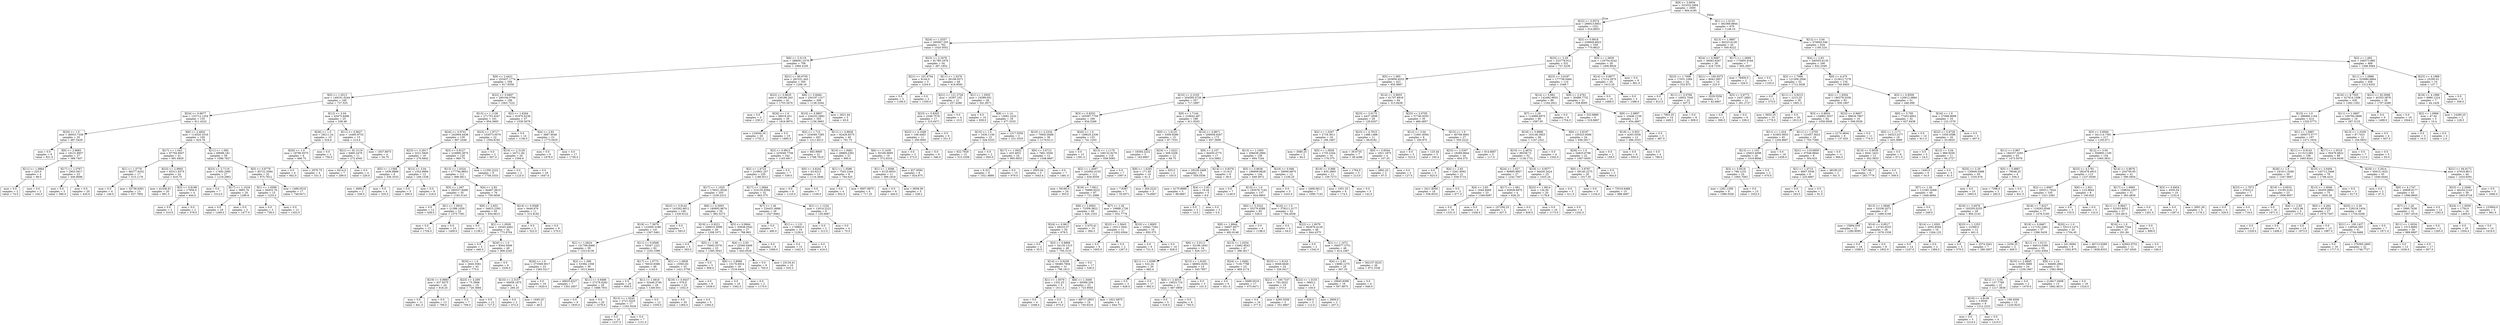 digraph Tree {
node [shape=box] ;
0 [label="X[9] <= 3.0934\nmse = 331633.2994\nsamples = 2000\nvalue = 994.4185"] ;
1 [label="X[22] <= 0.9574\nmse = 286913.6851\nsamples = 1321\nvalue = 914.8653"] ;
0 -> 1 [labeldistance=2.5, labelangle=45, headlabel="True"] ;
2 [label="X[24] <= 1.0337\nmse = 295067.355\nsamples = 762\nvalue = 1020.5052"] ;
1 -> 2 ;
3 [label="X[6] <= 3.3119\nmse = 288091.2379\nsamples = 708\nvalue = 1060.4195"] ;
2 -> 3 ;
4 [label="X[9] <= 2.4421\nmse = 253437.1774\nsamples = 358\nvalue = 917.9358"] ;
3 -> 4 ;
5 [label="X[5] <= 1.0513\nmse = 149101.0244\nsamples = 160\nvalue = 737.525"] ;
4 -> 5 ;
6 [label="X[24] <= 0.9677\nmse = 133712.1254\nsamples = 135\nvalue = 811.4222"] ;
5 -> 6 ;
7 [label="X[20] <= 1.0\nmse = 46933.7339\nsamples = 35\nvalue = 487.5429"] ;
6 -> 7 ;
8 [label="mse = 0.0\nsamples = 8\nvalue = 821.0"] ;
7 -> 8 ;
9 [label="X[0] <= 2.9683\nmse = 18131.8957\nsamples = 27\nvalue = 388.7407"] ;
7 -> 9 ;
10 [label="X[11] <= 1.0864\nmse = 225.0\nsamples = 4\nvalue = 89.0"] ;
9 -> 10 ;
11 [label="mse = 0.0\nsamples = 2\nvalue = 74.0"] ;
10 -> 11 ;
12 [label="mse = 0.0\nsamples = 2\nvalue = 104.0"] ;
10 -> 12 ;
13 [label="X[17] <= 1.0767\nmse = 2903.5917\nsamples = 23\nvalue = 440.8696"] ;
9 -> 13 ;
14 [label="mse = 0.0\nsamples = 3\nvalue = 580.0"] ;
13 -> 14 ;
15 [label="mse = 0.0\nsamples = 20\nvalue = 420.0"] ;
13 -> 15 ;
16 [label="X[6] <= 2.4832\nmse = 114520.3316\nsamples = 100\nvalue = 924.78"] ;
6 -> 16 ;
17 [label="X[17] <= 1.043\nmse = 87794.8507\nsamples = 41\nvalue = 691.6829"] ;
16 -> 17 ;
18 [label="X[1] <= 1.0776\nmse = 66277.6332\nsamples = 17\nvalue = 515.1176"] ;
17 -> 18 ;
19 [label="mse = 0.0\nsamples = 4\nvalue = 149.0"] ;
18 -> 19 ;
20 [label="mse = 32736.6391\nsamples = 13\nvalue = 627.7692"] ;
18 -> 20 ;
21 [label="X[23] <= 2.8905\nmse = 65311.9375\nsamples = 24\nvalue = 816.75"] ;
17 -> 21 ;
22 [label="mse = 41436.91\nsamples = 20\nvalue = 891.3"] ;
21 -> 22 ;
23 [label="X[3] <= 0.8188\nmse = 17956.0\nsamples = 4\nvalue = 444.0"] ;
21 -> 23 ;
24 [label="mse = 0.0\nsamples = 2\nvalue = 310.0"] ;
23 -> 24 ;
25 [label="mse = 0.0\nsamples = 2\nvalue = 578.0"] ;
23 -> 25 ;
26 [label="X[11] <= 1.082\nmse = 69096.181\nsamples = 59\nvalue = 1086.7627"] ;
16 -> 26 ;
27 [label="X[23] <= 2.7119\nmse = 17492.2085\nsamples = 27\nvalue = 1218.2963"] ;
26 -> 27 ;
28 [label="mse = 0.0\nsamples = 7\nvalue = 1014.0"] ;
27 -> 28 ;
29 [label="X[17] <= 1.1018\nmse = 3893.76\nsamples = 20\nvalue = 1289.8"] ;
27 -> 29 ;
30 [label="mse = 0.0\nsamples = 18\nvalue = 1269.0"] ;
29 -> 30 ;
31 [label="mse = 0.0\nsamples = 2\nvalue = 1477.0"] ;
29 -> 31 ;
32 [label="X[5] <= 0.8779\nmse = 85722.3584\nsamples = 32\nvalue = 975.7812"] ;
26 -> 32 ;
33 [label="X[1] <= 1.0599\nmse = 56453.76\nsamples = 15\nvalue = 1233.2"] ;
32 -> 33 ;
34 [label="mse = 0.0\nsamples = 3\nvalue = 758.0"] ;
33 -> 34 ;
35 [label="mse = 0.0\nsamples = 12\nvalue = 1352.0"] ;
33 -> 35 ;
36 [label="mse = 1489.0519\nsamples = 17\nvalue = 748.6471"] ;
32 -> 36 ;
37 [label="X[12] <= 3.04\nmse = 43475.8496\nsamples = 25\nvalue = 338.48"] ;
5 -> 37 ;
38 [label="X[26] <= 1.0\nmse = 29211.24\nsamples = 10\nvalue = 524.6"] ;
37 -> 38 ;
39 [label="X[26] <= 1.0\nmse = 19780.9375\nsamples = 8\nvalue = 466.75"] ;
38 -> 39 ;
40 [label="mse = 0.0\nsamples = 4\nvalue = 602.0"] ;
39 -> 40 ;
41 [label="mse = 2976.75\nsamples = 4\nvalue = 331.5"] ;
39 -> 41 ;
42 [label="mse = 0.0\nsamples = 2\nvalue = 756.0"] ;
38 -> 42 ;
43 [label="X[11] <= 0.9627\nmse = 14495.9733\nsamples = 15\nvalue = 214.4"] ;
37 -> 43 ;
44 [label="X[21] <= 81.3119\nmse = 6460.2479\nsamples = 11\nvalue = 272.4545"] ;
43 -> 44 ;
45 [label="mse = 8214.0\nsamples = 7\nvalue = 299.0"] ;
44 -> 45 ;
46 [label="mse = 0.0\nsamples = 4\nvalue = 226.0"] ;
44 -> 46 ;
47 [label="mse = 1837.6875\nsamples = 4\nvalue = 54.75"] ;
43 -> 47 ;
48 [label="X[22] <= 0.9497\nmse = 290194.0794\nsamples = 198\nvalue = 1063.7222"] ;
4 -> 48 ;
49 [label="X[13] <= 1.1138\nmse = 271753.4247\nsamples = 161\nvalue = 954.3665"] ;
48 -> 49 ;
50 [label="X[24] <= 0.9741\nmse = 242904.4438\nsamples = 139\nvalue = 867.2446"] ;
49 -> 50 ;
51 [label="X[23] <= 3.2917\nmse = 3221.5845\nsamples = 19\nvalue = 276.6842"] ;
50 -> 51 ;
52 [label="X[5] <= 1.1566\nmse = 1636.8889\nsamples = 6\nvalue = 336.3333"] ;
51 -> 52 ;
53 [label="mse = 4900.0\nsamples = 2\nvalue = 339.0"] ;
52 -> 53 ;
54 [label="mse = 0.0\nsamples = 4\nvalue = 335.0"] ;
52 -> 54 ;
55 [label="X[12] <= 3.04\nmse = 1552.8994\nsamples = 13\nvalue = 249.1538"] ;
51 -> 55 ;
56 [label="mse = 0.0\nsamples = 5\nvalue = 299.0"] ;
55 -> 56 ;
57 [label="mse = 0.0\nsamples = 8\nvalue = 218.0"] ;
55 -> 57 ;
58 [label="X[3] <= 0.9127\nmse = 216890.3875\nsamples = 120\nvalue = 960.75"] ;
50 -> 58 ;
59 [label="X[13] <= 1.0324\nmse = 177794.8853\nsamples = 111\nvalue = 896.0811"] ;
58 -> 59 ;
60 [label="X[5] <= 1.067\nmse = 295537.8498\nsamples = 35\nvalue = 1192.5143"] ;
59 -> 60 ;
61 [label="mse = 0.0\nsamples = 12\nvalue = 458.0"] ;
60 -> 61 ;
62 [label="X[1] <= 1.0916\nmse = 21386.1059\nsamples = 23\nvalue = 1575.7391"] ;
60 -> 62 ;
63 [label="mse = 0.0\nsamples = 13\nvalue = 1704.0"] ;
62 -> 63 ;
64 [label="mse = 0.0\nsamples = 10\nvalue = 1409.0"] ;
62 -> 64 ;
65 [label="X[4] <= 2.83\nmse = 64467.0615\nsamples = 76\nvalue = 759.5658"] ;
59 -> 65 ;
66 [label="X[9] <= 2.653\nmse = 34815.2393\nsamples = 65\nvalue = 834.6615"] ;
65 -> 66 ;
67 [label="mse = 0.0\nsamples = 11\nvalue = 1138.0"] ;
66 -> 67 ;
68 [label="X[1] <= 1.0928\nmse = 19345.4462\nsamples = 54\nvalue = 772.8704"] ;
66 -> 68 ;
69 [label="mse = 0.0\nsamples = 5\nvalue = 446.0"] ;
68 -> 69 ;
70 [label="X[20] <= 1.0\nmse = 9304.5006\nsamples = 49\nvalue = 806.2245"] ;
68 -> 70 ;
71 [label="X[20] <= 1.0\nmse = 2640.5581\nsamples = 43\nvalue = 775.0"] ;
70 -> 71 ;
72 [label="X[19] <= 0.9983\nmse = 437.9375\nsamples = 24\nvalue = 818.25"] ;
71 -> 72 ;
73 [label="mse = 0.0\nsamples = 11\nvalue = 841.0"] ;
72 -> 73 ;
74 [label="mse = 0.0\nsamples = 13\nvalue = 799.0"] ;
72 -> 74 ;
75 [label="X[23] <= 4.209\nmse = 75.3906\nsamples = 19\nvalue = 720.3684"] ;
71 -> 75 ;
76 [label="mse = 0.0\nsamples = 7\nvalue = 709.0"] ;
75 -> 76 ;
77 [label="mse = 0.0\nsamples = 12\nvalue = 727.0"] ;
75 -> 77 ;
78 [label="mse = 0.0\nsamples = 6\nvalue = 1030.0"] ;
70 -> 78 ;
79 [label="X[14] <= 0.9368\nmse = 9446.876\nsamples = 11\nvalue = 315.8182"] ;
65 -> 79 ;
80 [label="mse = 0.0\nsamples = 2\nvalue = 522.0"] ;
79 -> 80 ;
81 [label="mse = 0.0\nsamples = 9\nvalue = 270.0"] ;
79 -> 81 ;
82 [label="mse = 11350.2222\nsamples = 9\nvalue = 1758.3333"] ;
58 -> 82 ;
83 [label="X[23] <= 1.9717\nmse = 103073.0579\nsamples = 22\nvalue = 1504.8182"] ;
49 -> 83 ;
84 [label="mse = 0.0\nsamples = 2\nvalue = 607.0"] ;
83 -> 84 ;
85 [label="X[10] <= 2.3128\nmse = 24711.84\nsamples = 20\nvalue = 1594.6"] ;
83 -> 85 ;
86 [label="mse = 0.0\nsamples = 2\nvalue = 1123.0"] ;
85 -> 86 ;
87 [label="mse = 0.0\nsamples = 18\nvalue = 1647.0"] ;
85 -> 87 ;
88 [label="X[2] <= 1.6264\nmse = 91970.6238\nsamples = 37\nvalue = 1539.5676"] ;
48 -> 88 ;
89 [label="mse = 0.0\nsamples = 14\nvalue = 1156.0"] ;
88 -> 89 ;
90 [label="X[4] <= 2.83\nmse = 3887.9546\nsamples = 23\nvalue = 1773.0435"] ;
88 -> 90 ;
91 [label="mse = 0.0\nsamples = 6\nvalue = 1878.0"] ;
90 -> 91 ;
92 [label="mse = 0.0\nsamples = 17\nvalue = 1736.0"] ;
90 -> 92 ;
93 [label="X[21] <= 80.6705\nmse = 281531.443\nsamples = 350\nvalue = 1206.16"] ;
3 -> 93 ;
94 [label="X[22] <= 0.8635\nmse = 230186.343\nsamples = 42\nvalue = 1703.5476"] ;
93 -> 94 ;
95 [label="mse = 0.0\nsamples = 3\nvalue = 230.0"] ;
94 -> 95 ;
96 [label="X[26] <= 1.0\nmse = 68018.451\nsamples = 39\nvalue = 1816.8974"] ;
94 -> 96 ;
97 [label="mse = 124044.16\nsamples = 20\nvalue = 1752.2"] ;
96 -> 97 ;
98 [label="mse = 0.0\nsamples = 19\nvalue = 1885.0"] ;
96 -> 98 ;
99 [label="X[6] <= 5.8484\nmse = 250197.1317\nsamples = 308\nvalue = 1138.3344"] ;
93 -> 99 ;
100 [label="X[19] <= 0.9807\nmse = 234253.2882\nsamples = 303\nvalue = 1156.3663"] ;
99 -> 100 ;
101 [label="X[2] <= 1.715\nmse = 234049.7285\nsamples = 263\nvalue = 1211.8213"] ;
100 -> 101 ;
102 [label="X[3] <= 0.9913\nmse = 225049.7706\nsamples = 242\nvalue = 1163.4917"] ;
101 -> 102 ;
103 [label="X[2] <= 1.6723\nmse = 210901.257\nsamples = 235\nvalue = 1188.0511"] ;
102 -> 103 ;
104 [label="X[17] <= 1.1025\nmse = 176021.8528\nsamples = 203\nvalue = 1239.2315"] ;
103 -> 104 ;
105 [label="X[22] <= 0.9142\nmse = 143262.6612\nsamples = 148\nvalue = 1330.9122"] ;
104 -> 105 ;
106 [label="X[18] <= 7.5679\nmse = 122000.3188\nsamples = 141\nvalue = 1367.5461"] ;
105 -> 106 ;
107 [label="X[1] <= 1.0624\nmse = 151799.8466\nsamples = 59\nvalue = 1523.8136"] ;
106 -> 107 ;
108 [label="X[26] <= 1.0\nmse = 273569.9017\nsamples = 23\nvalue = 1383.5217"] ;
107 -> 108 ;
109 [label="X[10] <= 2.3157\nmse = 45658.1875\nsamples = 4\nvalue = 260.25"] ;
108 -> 109 ;
110 [label="mse = 0.0\nsamples = 2\nvalue = 472.0"] ;
109 -> 110 ;
111 [label="mse = 1640.25\nsamples = 2\nvalue = 48.5"] ;
109 -> 111 ;
112 [label="mse = 0.0\nsamples = 19\nvalue = 1620.0"] ;
108 -> 112 ;
113 [label="X[2] <= 1.399\nmse = 53394.1358\nsamples = 36\nvalue = 1613.4444"] ;
107 -> 113 ;
114 [label="mse = 40625.6327\nsamples = 7\nvalue = 1301.2857"] ;
113 -> 114 ;
115 [label="X[11] <= 0.9498\nmse = 27278.0262\nsamples = 29\nvalue = 1688.7931"] ;
113 -> 115 ;
116 [label="mse = 0.0\nsamples = 9\nvalue = 1935.0"] ;
115 -> 116 ;
117 [label="mse = 0.0\nsamples = 20\nvalue = 1578.0"] ;
115 -> 117 ;
118 [label="X[11] <= 0.9508\nmse = 70347.1221\nsamples = 82\nvalue = 1255.1098"] ;
106 -> 118 ;
119 [label="X[17] <= 1.0773\nmse = 76010.9388\nsamples = 49\nvalue = 1143.0"] ;
118 -> 119 ;
120 [label="mse = 0.0\nsamples = 20\nvalue = 856.0"] ;
119 -> 120 ;
121 [label="X[1] <= 1.0818\nmse = 32449.3746\nsamples = 29\nvalue = 1340.931"] ;
119 -> 121 ;
122 [label="X[13] <= 1.0245\nmse = 2721.5225\nsamples = 17\nvalue = 1193.3529"] ;
121 -> 122 ;
123 [label="mse = 0.0\nsamples = 10\nvalue = 1237.0"] ;
122 -> 123 ;
124 [label="mse = 0.0\nsamples = 7\nvalue = 1131.0"] ;
122 -> 124 ;
125 [label="mse = 0.0\nsamples = 12\nvalue = 1550.0"] ;
121 -> 125 ;
126 [label="X[1] <= 1.0939\nmse = 15563.82\nsamples = 33\nvalue = 1421.5758"] ;
118 -> 126 ;
127 [label="X[19] <= 0.9437\nmse = 576.0\nsamples = 25\nvalue = 1352.0"] ;
126 -> 127 ;
128 [label="mse = 0.0\nsamples = 20\nvalue = 1364.0"] ;
127 -> 128 ;
129 [label="mse = 0.0\nsamples = 5\nvalue = 1304.0"] ;
127 -> 129 ;
130 [label="mse = 0.0\nsamples = 8\nvalue = 1639.0"] ;
126 -> 130 ;
131 [label="mse = 0.0\nsamples = 7\nvalue = 593.0"] ;
105 -> 131 ;
132 [label="X[6] <= 4.3003\nmse = 180692.8674\nsamples = 55\nvalue = 992.5273"] ;
104 -> 132 ;
133 [label="X[19] <= 0.9221\nmse = 206610.3099\nsamples = 28\nvalue = 1208.1071"] ;
132 -> 133 ;
134 [label="mse = 0.0\nsamples = 5\nvalue = 393.0"] ;
133 -> 134 ;
135 [label="X[5] <= 1.08\nmse = 75692.0378\nsamples = 23\nvalue = 1385.3043"] ;
133 -> 135 ;
136 [label="mse = 0.0\nsamples = 5\nvalue = 906.0"] ;
135 -> 136 ;
137 [label="X[6] <= 3.8066\nmse = 15176.6914\nsamples = 18\nvalue = 1518.4444"] ;
135 -> 137 ;
138 [label="mse = 0.0\nsamples = 16\nvalue = 1562.0"] ;
137 -> 138 ;
139 [label="mse = 0.0\nsamples = 2\nvalue = 1170.0"] ;
137 -> 139 ;
140 [label="X[3] <= 0.9844\nmse = 55638.5542\nsamples = 27\nvalue = 768.963"] ;
132 -> 140 ;
141 [label="X[4] <= 2.83\nmse = 25560.0499\nsamples = 19\nvalue = 643.0526"] ;
140 -> 141 ;
142 [label="mse = 0.0\nsamples = 9\nvalue = 765.0"] ;
141 -> 142 ;
143 [label="mse = 23134.41\nsamples = 10\nvalue = 533.3"] ;
141 -> 143 ;
144 [label="mse = 0.0\nsamples = 8\nvalue = 1068.0"] ;
140 -> 144 ;
145 [label="X[17] <= 1.0664\nmse = 310135.8594\nsamples = 32\nvalue = 863.375"] ;
103 -> 145 ;
146 [label="X[7] <= 1.26\nmse = 234431.6686\nsamples = 26\nvalue = 1027.8462"] ;
145 -> 146 ;
147 [label="mse = 0.0\nsamples = 7\nvalue = 490.0"] ;
146 -> 147 ;
148 [label="X[1] <= 1.131\nmse = 174960.0\nsamples = 19\nvalue = 1226.0"] ;
146 -> 148 ;
149 [label="mse = 0.0\nsamples = 15\nvalue = 1442.0"] ;
148 -> 149 ;
150 [label="mse = 0.0\nsamples = 4\nvalue = 416.0"] ;
148 -> 150 ;
151 [label="X[1] <= 1.1234\nmse = 13014.2222\nsamples = 6\nvalue = 150.6667"] ;
145 -> 151 ;
152 [label="mse = 0.0\nsamples = 2\nvalue = 312.0"] ;
151 -> 152 ;
153 [label="mse = 0.0\nsamples = 4\nvalue = 70.0"] ;
151 -> 153 ;
154 [label="mse = 0.0\nsamples = 7\nvalue = 339.0"] ;
102 -> 154 ;
155 [label="mse = 663.9909\nsamples = 21\nvalue = 1768.7619"] ;
101 -> 155 ;
156 [label="X[11] <= 0.8936\nmse = 82426.8375\nsamples = 40\nvalue = 791.75"] ;
100 -> 156 ;
157 [label="X[10] <= 1.9481\nmse = 28869.2381\nsamples = 21\nvalue = 990.0"] ;
156 -> 157 ;
158 [label="X[0] <= 4.8242\nmse = 63.6213\nsamples = 13\nvalue = 1116.3846"] ;
157 -> 158 ;
159 [label="mse = 0.0\nsamples = 6\nvalue = 1125.0"] ;
158 -> 159 ;
160 [label="mse = 0.0\nsamples = 7\nvalue = 1109.0"] ;
158 -> 160 ;
161 [label="X[1] <= 1.0586\nmse = 7543.2344\nsamples = 8\nvalue = 784.625"] ;
157 -> 161 ;
162 [label="mse = 0.0\nsamples = 4\nvalue = 852.0"] ;
161 -> 162 ;
163 [label="mse = 6007.6875\nsamples = 4\nvalue = 717.25"] ;
161 -> 163 ;
164 [label="X[6] <= 5.1439\nmse = 50168.9695\nsamples = 19\nvalue = 572.6316"] ;
156 -> 164 ;
165 [label="X[1] <= 1.0586\nmse = 6125.6033\nsamples = 11\nvalue = 389.1818"] ;
164 -> 165 ;
166 [label="mse = 0.0\nsamples = 6\nvalue = 440.0"] ;
165 -> 166 ;
167 [label="mse = 6658.56\nsamples = 5\nvalue = 328.2"] ;
165 -> 167 ;
168 [label="mse = 827.8594\nsamples = 8\nvalue = 824.875"] ;
164 -> 168 ;
169 [label="mse = 2621.44\nsamples = 5\nvalue = 45.6"] ;
99 -> 169 ;
170 [label="X[23] <= 2.3478\nmse = 91780.1879\nsamples = 54\nvalue = 497.1852"] ;
2 -> 170 ;
171 [label="X[21] <= 101.4704\nmse = 6144.0\nsamples = 5\nvalue = 1254.0"] ;
170 -> 171 ;
172 [label="mse = 0.0\nsamples = 3\nvalue = 1190.0"] ;
171 -> 172 ;
173 [label="mse = 0.0\nsamples = 2\nvalue = 1350.0"] ;
171 -> 173 ;
174 [label="X[11] <= 1.0276\nmse = 36108.9371\nsamples = 49\nvalue = 419.9592"] ;
170 -> 174 ;
175 [label="X[21] <= 121.2728\nmse = 16307.102\nsamples = 21\nvalue = 257.4286"] ;
174 -> 175 ;
176 [label="X[23] <= 5.8303\nmse = 2349.7578\nsamples = 17\nvalue = 315.6471"] ;
175 -> 176 ;
177 [label="X[23] <= 4.1049\nmse = 108.4463\nsamples = 11\nvalue = 350.9091"] ;
176 -> 177 ;
178 [label="mse = 0.0\nsamples = 2\nvalue = 373.0"] ;
177 -> 178 ;
179 [label="mse = 0.0\nsamples = 9\nvalue = 346.0"] ;
177 -> 179 ;
180 [label="mse = 0.0\nsamples = 6\nvalue = 251.0"] ;
176 -> 180 ;
181 [label="mse = 0.0\nsamples = 4\nvalue = 10.0"] ;
175 -> 181 ;
182 [label="X[1] <= 1.0505\nmse = 16289.051\nsamples = 28\nvalue = 541.8571"] ;
174 -> 182 ;
183 [label="mse = 0.0\nsamples = 10\nvalue = 658.0"] ;
182 -> 183 ;
184 [label="X[8] <= 1.14\nmse = 13681.2222\nsamples = 18\nvalue = 477.3333"] ;
182 -> 184 ;
185 [label="X[15] <= 1.0\nmse = 1630.1156\nsamples = 15\nvalue = 526.5333"] ;
184 -> 185 ;
186 [label="mse = 922.7929\nsamples = 13\nvalue = 515.2308"] ;
185 -> 186 ;
187 [label="mse = 0.0\nsamples = 2\nvalue = 600.0"] ;
185 -> 187 ;
188 [label="mse = 1317.5556\nsamples = 3\nvalue = 231.3333"] ;
184 -> 188 ;
189 [label="X[3] <= 0.9918\nmse = 239849.6823\nsamples = 559\nvalue = 770.8623"] ;
1 -> 189 ;
190 [label="X[25] <= 3.29\nmse = 223778.912\nsamples = 531\nvalue = 737.3239"] ;
189 -> 190 ;
191 [label="X[5] <= 1.065\nmse = 203856.9253\nsamples = 421\nvalue = 655.9667"] ;
190 -> 191 ;
192 [label="X[10] <= 2.3193\nmse = 204595.0726\nsamples = 357\nvalue = 717.2997"] ;
191 -> 192 ;
193 [label="X[3] <= 0.8333\nmse = 165097.7759\nsamples = 169\nvalue = 834.5266"] ;
192 -> 193 ;
194 [label="X[10] <= 2.2334\nmse = 70943.8488\nsamples = 36\nvalue = 1179.6111"] ;
193 -> 194 ;
195 [label="X[17] <= 1.0922\nmse = 433.4931\nsamples = 24\nvalue = 995.0833"] ;
194 -> 195 ;
196 [label="mse = 6.321\nsamples = 9\nvalue = 1021.8889"] ;
195 -> 196 ;
197 [label="mse = 0.0\nsamples = 15\nvalue = 979.0"] ;
195 -> 197 ;
198 [label="X[0] <= 3.6713\nmse = 7661.5556\nsamples = 12\nvalue = 1548.6667"] ;
194 -> 198 ;
199 [label="mse = 3003.04\nsamples = 5\nvalue = 1643.4"] ;
198 -> 199 ;
200 [label="mse = 0.0\nsamples = 7\nvalue = 1481.0"] ;
198 -> 200 ;
201 [label="X[20] <= 1.0\nmse = 149625.2336\nsamples = 133\nvalue = 741.1203"] ;
193 -> 201 ;
202 [label="mse = 0.0\nsamples = 15\nvalue = 1391.0"] ;
201 -> 202 ;
203 [label="X[13] <= 1.1178\nmse = 108132.9279\nsamples = 118\nvalue = 658.5085"] ;
201 -> 203 ;
204 [label="X[2] <= 1.4097\nmse = 102062.0153\nsamples = 111\nvalue = 630.8559"] ;
203 -> 204 ;
205 [label="mse = 56180.0\nsamples = 24\nvalue = 303.0"] ;
204 -> 205 ;
206 [label="X[18] <= 7.0911\nmse = 76886.9222\nsamples = 87\nvalue = 721.2989"] ;
204 -> 206 ;
207 [label="X[9] <= 2.9563\nmse = 73309.3822\nsamples = 60\nvalue = 626.1333"] ;
206 -> 207 ;
208 [label="X[24] <= 0.9617\nmse = 69223.57\nsamples = 50\nvalue = 678.5"] ;
207 -> 208 ;
209 [label="mse = 0.0\nsamples = 2\nvalue = 35.0"] ;
208 -> 209 ;
210 [label="X[3] <= 0.9868\nmse = 54135.1315\nsamples = 48\nvalue = 705.3125"] ;
208 -> 210 ;
211 [label="X[14] <= 0.9238\nmse = 59480.7804\nsamples = 31\nvalue = 798.1613"] ;
210 -> 211 ;
212 [label="X[1] <= 1.0579\nmse = 1332.25\nsamples = 8\nvalue = 1011.5"] ;
211 -> 212 ;
213 [label="mse = 0.0\nsamples = 4\nvalue = 1048.0"] ;
212 -> 213 ;
214 [label="mse = 0.0\nsamples = 4\nvalue = 975.0"] ;
212 -> 214 ;
215 [label="X[6] <= 1.3409\nmse = 58369.259\nsamples = 23\nvalue = 723.9565"] ;
211 -> 215 ;
216 [label="mse = 68717.2853\nsamples = 19\nvalue = 740.6316"] ;
215 -> 216 ;
217 [label="mse = 1621.6875\nsamples = 4\nvalue = 644.75"] ;
215 -> 217 ;
218 [label="mse = 0.0\nsamples = 17\nvalue = 536.0"] ;
210 -> 218 ;
219 [label="mse = 11470.41\nsamples = 10\nvalue = 364.3"] ;
207 -> 219 ;
220 [label="X[7] <= 1.26\nmse = 19988.1728\nsamples = 27\nvalue = 932.7778"] ;
206 -> 220 ;
221 [label="X[23] <= 1.5643\nmse = 10211.5041\nsamples = 11\nvalue = 1052.6364"] ;
220 -> 221 ;
222 [label="mse = 0.0\nsamples = 9\nvalue = 1005.0"] ;
221 -> 222 ;
223 [label="mse = 0.0\nsamples = 2\nvalue = 1267.0"] ;
221 -> 223 ;
224 [label="X[10] <= 1.8005\nmse = 10042.7344\nsamples = 16\nvalue = 850.375"] ;
220 -> 224 ;
225 [label="mse = 0.0\nsamples = 6\nvalue = 721.0"] ;
224 -> 225 ;
226 [label="mse = 0.0\nsamples = 10\nvalue = 928.0"] ;
224 -> 226 ;
227 [label="mse = 0.0\nsamples = 7\nvalue = 1097.0"] ;
203 -> 227 ;
228 [label="X[9] <= 1.7144\nmse = 216642.467\nsamples = 188\nvalue = 611.9202"] ;
192 -> 228 ;
229 [label="X[0] <= 1.6125\nmse = 5509.9289\nsamples = 15\nvalue = 87.7333"] ;
228 -> 229 ;
230 [label="mse = 18304.2222\nsamples = 3\nvalue = 163.6667"] ;
229 -> 230 ;
231 [label="X[24] <= 1.0221\nmse = 509.5208\nsamples = 12\nvalue = 68.75"] ;
229 -> 231 ;
232 [label="X[9] <= 1.6291\nmse = 171.05\nsamples = 10\nvalue = 61.5"] ;
231 -> 232 ;
233 [label="mse = 7.8367\nsamples = 7\nvalue = 55.8571"] ;
232 -> 233 ;
234 [label="mse = 304.2222\nsamples = 3\nvalue = 74.6667"] ;
232 -> 234 ;
235 [label="mse = 625.0\nsamples = 2\nvalue = 105.0"] ;
231 -> 235 ;
236 [label="X[14] <= 0.8671\nmse = 209058.9267\nsamples = 173\nvalue = 657.3699"] ;
228 -> 236 ;
237 [label="X[9] <= 2.107\nmse = 84450.4775\nsamples = 17\nvalue = 314.5882"] ;
236 -> 237 ;
238 [label="mse = 29228.2469\nsamples = 9\nvalue = 559.5556"] ;
237 -> 238 ;
239 [label="X[14] <= 0.8376\nmse = 3116.5\nsamples = 8\nvalue = 39.0"] ;
237 -> 239 ;
240 [label="mse = 4170.8889\nsamples = 3\nvalue = 89.6667"] ;
239 -> 240 ;
241 [label="X[4] <= 2.83\nmse = 19.44\nsamples = 5\nvalue = 8.6"] ;
239 -> 241 ;
242 [label="mse = 0.0\nsamples = 2\nvalue = 14.0"] ;
241 -> 242 ;
243 [label="mse = 0.0\nsamples = 3\nvalue = 5.0"] ;
241 -> 243 ;
244 [label="X[13] <= 1.1065\nmse = 208438.2894\nsamples = 156\nvalue = 694.7244"] ;
236 -> 244 ;
245 [label="X[5] <= 0.8636\nmse = 196909.9628\nsamples = 144\nvalue = 649.5972"] ;
244 -> 245 ;
246 [label="mse = 0.0\nsamples = 7\nvalue = 1149.0"] ;
245 -> 246 ;
247 [label="X[15] <= 1.0\nmse = 193576.7162\nsamples = 137\nvalue = 624.0803"] ;
245 -> 247 ;
248 [label="X[0] <= 5.3322\nmse = 55279.4588\nsamples = 85\nvalue = 526.0"] ;
247 -> 248 ;
249 [label="X[9] <= 1.8844\nmse = 34607.6077\nsamples = 81\nvalue = 492.8148"] ;
248 -> 249 ;
250 [label="X[6] <= 3.0111\nmse = 33199.1843\nsamples = 34\nvalue = 626.1471"] ;
249 -> 250 ;
251 [label="X[11] <= 1.0399\nmse = 522.24\nsamples = 20\nvalue = 682.4"] ;
250 -> 251 ;
252 [label="mse = 0.0\nsamples = 3\nvalue = 628.0"] ;
251 -> 252 ;
253 [label="mse = 0.0\nsamples = 17\nvalue = 692.0"] ;
251 -> 253 ;
254 [label="X[13] <= 1.0183\nmse = 68902.0255\nsamples = 14\nvalue = 545.7857"] ;
250 -> 254 ;
255 [label="X[0] <= 2.4015\nmse = 19023.719\nsamples = 11\nvalue = 667.0909"] ;
254 -> 255 ;
256 [label="mse = 0.0\nsamples = 5\nvalue = 516.0"] ;
255 -> 256 ;
257 [label="mse = 0.0\nsamples = 6\nvalue = 793.0"] ;
255 -> 257 ;
258 [label="mse = 0.0\nsamples = 3\nvalue = 101.0"] ;
254 -> 258 ;
259 [label="X[13] <= 1.0254\nmse = 13462.9543\nsamples = 47\nvalue = 396.3617"] ;
249 -> 259 ;
260 [label="X[24] <= 1.0492\nmse = 7130.7788\nsamples = 23\nvalue = 469.2174"] ;
259 -> 260 ;
261 [label="mse = 0.0\nsamples = 6\nvalue = 451.0"] ;
260 -> 261 ;
262 [label="mse = 9489.0519\nsamples = 17\nvalue = 475.6471"] ;
260 -> 262 ;
263 [label="X[23] <= 1.9143\nmse = 9569.6649\nsamples = 24\nvalue = 326.5417"] ;
259 -> 263 ;
264 [label="X[21] <= 100.7337\nmse = 763.2632\nsamples = 19\nvalue = 373.0"] ;
263 -> 264 ;
265 [label="mse = 0.0\nsamples = 16\nvalue = 377.0"] ;
264 -> 265 ;
266 [label="mse = 4293.5556\nsamples = 3\nvalue = 351.6667"] ;
264 -> 266 ;
267 [label="X[22] <= 1.0153\nmse = 3665.2\nsamples = 5\nvalue = 150.0"] ;
263 -> 267 ;
268 [label="mse = 626.0\nsamples = 3\nvalue = 112.0"] ;
267 -> 268 ;
269 [label="mse = 2809.0\nsamples = 2\nvalue = 207.0"] ;
267 -> 269 ;
270 [label="mse = 0.0\nsamples = 4\nvalue = 1198.0"] ;
248 -> 270 ;
271 [label="X[16] <= 1.0\nmse = 378211.3177\nsamples = 52\nvalue = 784.4038"] ;
247 -> 271 ;
272 [label="mse = 0.0\nsamples = 4\nvalue = 64.0"] ;
271 -> 272 ;
273 [label="X[22] <= 1.0079\nmse = 362876.4128\nsamples = 48\nvalue = 844.4375"] ;
271 -> 273 ;
274 [label="mse = 0.0\nsamples = 2\nvalue = 1542.0"] ;
273 -> 274 ;
275 [label="X[1] <= 1.1072\nmse = 356577.5751\nsamples = 46\nvalue = 814.1087"] ;
273 -> 275 ;
276 [label="X[4] <= 2.83\nmse = 13690.1275\nsamples = 20\nvalue = 607.35"] ;
275 -> 276 ;
277 [label="mse = 16645.8398\nsamples = 16\nvalue = 597.6875"] ;
276 -> 277 ;
278 [label="mse = 0.0\nsamples = 4\nvalue = 646.0"] ;
276 -> 278 ;
279 [label="mse = 562157.8225\nsamples = 26\nvalue = 973.1538"] ;
275 -> 279 ;
280 [label="X[19] <= 0.948\nmse = 29090.6875\nsamples = 12\nvalue = 1236.25"] ;
244 -> 280 ;
281 [label="mse = 0.0\nsamples = 5\nvalue = 1433.0"] ;
280 -> 281 ;
282 [label="mse = 2469.0612\nsamples = 7\nvalue = 1095.7143"] ;
280 -> 282 ;
283 [label="X[14] <= 0.9655\nmse = 61707.8818\nsamples = 64\nvalue = 313.8438"] ;
191 -> 283 ;
284 [label="X[23] <= 3.0175\nmse = 4437.2699\nsamples = 29\nvalue = 129.6207"] ;
283 -> 284 ;
285 [label="X[2] <= 1.5267\nmse = 2718.3611\nsamples = 18\nvalue = 166.1667"] ;
284 -> 285 ;
286 [label="mse = 3080.25\nsamples = 2\nvalue = 84.5"] ;
285 -> 286 ;
287 [label="X[5] <= 1.0928\nmse = 1735.2344\nsamples = 16\nvalue = 176.375"] ;
285 -> 287 ;
288 [label="X[19] <= 0.998\nmse = 835.2893\nsamples = 11\nvalue = 159.7273"] ;
287 -> 288 ;
289 [label="mse = 1051.25\nsamples = 6\nvalue = 174.5"] ;
288 -> 289 ;
290 [label="mse = 0.0\nsamples = 5\nvalue = 142.0"] ;
288 -> 290 ;
291 [label="mse = 1764.0\nsamples = 5\nvalue = 213.0"] ;
287 -> 291 ;
292 [label="X[23] <= 4.7915\nmse = 1488.1488\nsamples = 11\nvalue = 69.8182"] ;
284 -> 292 ;
293 [label="mse = 39.6735\nsamples = 7\nvalue = 48.4286"] ;
292 -> 293 ;
294 [label="X[0] <= 5.6544\nmse = 1821.1875\nsamples = 4\nvalue = 107.25"] ;
292 -> 294 ;
295 [label="mse = 2862.25\nsamples = 2\nvalue = 87.5"] ;
294 -> 295 ;
296 [label="mse = 0.0\nsamples = 2\nvalue = 127.0"] ;
294 -> 296 ;
297 [label="X[23] <= 2.0705\nmse = 57740.9355\nsamples = 35\nvalue = 466.4857"] ;
283 -> 297 ;
298 [label="X[12] <= 3.04\nmse = 11691.8594\nsamples = 8\nvalue = 183.875"] ;
297 -> 298 ;
299 [label="mse = 0.0\nsamples = 3\nvalue = 323.0"] ;
298 -> 299 ;
300 [label="mse = 125.44\nsamples = 5\nvalue = 100.4"] ;
298 -> 300 ;
301 [label="X[15] <= 1.0\nmse = 40708.4691\nsamples = 27\nvalue = 550.2222"] ;
297 -> 301 ;
302 [label="X[23] <= 2.5307\nmse = 19289.9844\nsamples = 24\nvalue = 604.375"] ;
301 -> 302 ;
303 [label="mse = 0.0\nsamples = 3\nvalue = 925.0"] ;
302 -> 303 ;
304 [label="X[4] <= 2.83\nmse = 5261.9592\nsamples = 21\nvalue = 558.5714"] ;
302 -> 304 ;
305 [label="mse = 3411.8056\nsamples = 18\nvalue = 538.8333"] ;
304 -> 305 ;
306 [label="mse = 0.0\nsamples = 3\nvalue = 677.0"] ;
304 -> 306 ;
307 [label="mse = 914.6667\nsamples = 3\nvalue = 117.0"] ;
301 -> 307 ;
308 [label="X[23] <= 3.6187\nmse = 177738.0464\nsamples = 110\nvalue = 1048.7"] ;
190 -> 308 ;
309 [label="X[14] <= 0.982\nmse = 142492.9933\nsamples = 89\nvalue = 1164.2921"] ;
308 -> 309 ;
310 [label="X[7] <= 1.26\nmse = 114999.6975\nsamples = 80\nvalue = 1097.95"] ;
309 -> 310 ;
311 [label="X[19] <= 0.9998\nmse = 103146.3925\nsamples = 56\nvalue = 1167.2321"] ;
310 -> 311 ;
312 [label="X[10] <= 2.4874\nmse = 99258.72\nsamples = 52\nvalue = 1138.1731"] ;
311 -> 312 ;
313 [label="X[24] <= 1.027\nmse = 80985.8957\nsamples = 27\nvalue = 1242.7407"] ;
312 -> 313 ;
314 [label="X[4] <= 2.83\nmse = 1644.8469\nsamples = 23\nvalue = 1349.6087"] ;
313 -> 314 ;
315 [label="mse = 0.0\nsamples = 19\nvalue = 1331.0"] ;
314 -> 315 ;
316 [label="mse = 0.0\nsamples = 4\nvalue = 1438.0"] ;
314 -> 316 ;
317 [label="X[17] <= 1.061\nmse = 93928.6875\nsamples = 4\nvalue = 628.25"] ;
313 -> 317 ;
318 [label="mse = 107256.25\nsamples = 2\nvalue = 427.5"] ;
317 -> 318 ;
319 [label="mse = 0.0\nsamples = 2\nvalue = 829.0"] ;
317 -> 319 ;
320 [label="X[19] <= 0.9577\nmse = 94430.3424\nsamples = 25\nvalue = 1025.24"] ;
312 -> 320 ;
321 [label="X[22] <= 1.0614\nmse = 134.56\nsamples = 20\nvalue = 1178.8"] ;
320 -> 321 ;
322 [label="mse = 0.0\nsamples = 16\nvalue = 1173.0"] ;
321 -> 322 ;
323 [label="mse = 0.0\nsamples = 4\nvalue = 1202.0"] ;
321 -> 323 ;
324 [label="mse = 0.0\nsamples = 5\nvalue = 411.0"] ;
320 -> 324 ;
325 [label="mse = 0.0\nsamples = 4\nvalue = 1545.0"] ;
311 -> 325 ;
326 [label="X[6] <= 3.8197\nmse = 105323.9566\nsamples = 24\nvalue = 936.2917"] ;
310 -> 326 ;
327 [label="X[26] <= 1.0\nmse = 54825.6798\nsamples = 22\nvalue = 1007.0455"] ;
326 -> 327 ;
328 [label="X[0] <= 3.8787\nmse = 59140.2275\nsamples = 20\nvalue = 1017.35"] ;
327 -> 328 ;
329 [label="mse = 0.0\nsamples = 5\nvalue = 1104.0"] ;
328 -> 329 ;
330 [label="mse = 75516.6489\nsamples = 15\nvalue = 988.4667"] ;
328 -> 330 ;
331 [label="mse = 0.0\nsamples = 2\nvalue = 904.0"] ;
327 -> 331 ;
332 [label="mse = 0.0\nsamples = 2\nvalue = 158.0"] ;
326 -> 332 ;
333 [label="mse = 0.0\nsamples = 9\nvalue = 1754.0"] ;
309 -> 333 ;
334 [label="X[9] <= 2.4761\nmse = 30489.7732\nsamples = 21\nvalue = 558.8095"] ;
308 -> 334 ;
335 [label="mse = 533.8889\nsamples = 6\nvalue = 319.6667"] ;
334 -> 335 ;
336 [label="X[9] <= 2.9897\nmse = 10446.1156\nsamples = 15\nvalue = 654.4667"] ;
334 -> 336 ;
337 [label="X[19] <= 0.953\nmse = 4293.5556\nsamples = 12\nvalue = 696.3333"] ;
336 -> 337 ;
338 [label="mse = 0.0\nsamples = 8\nvalue = 650.0"] ;
337 -> 338 ;
339 [label="mse = 0.0\nsamples = 4\nvalue = 789.0"] ;
337 -> 339 ;
340 [label="mse = 0.0\nsamples = 3\nvalue = 487.0"] ;
336 -> 340 ;
341 [label="X[5] <= 1.0839\nmse = 118754.0242\nsamples = 28\nvalue = 1406.8929"] ;
189 -> 341 ;
342 [label="X[14] <= 0.8877\nmse = 17214.1875\nsamples = 20\nvalue = 1613.25"] ;
341 -> 342 ;
343 [label="mse = 0.0\nsamples = 15\nvalue = 1689.0"] ;
342 -> 343 ;
344 [label="mse = 0.0\nsamples = 5\nvalue = 1386.0"] ;
342 -> 344 ;
345 [label="mse = 0.0\nsamples = 8\nvalue = 891.0"] ;
341 -> 345 ;
346 [label="X[1] <= 1.0133\nmse = 382368.8844\nsamples = 679\nvalue = 1149.19"] ;
0 -> 346 [labeldistance=2.5, labelangle=-45, headlabel="False"] ;
347 [label="X[13] <= 1.0887\nmse = 94223.6128\nsamples = 45\nvalue = 500.6222"] ;
346 -> 347 ;
348 [label="X[24] <= 0.9987\nmse = 36062.6267\nsamples = 38\nvalue = 418.7105"] ;
347 -> 348 ;
349 [label="X[23] <= 1.7008\nmse = 17031.1094\nsamples = 24\nvalue = 532.875"] ;
348 -> 349 ;
350 [label="mse = 0.0\nsamples = 2\nvalue = 812.0"] ;
349 -> 350 ;
351 [label="X[11] <= 0.9768\nmse = 10852.7045\nsamples = 22\nvalue = 507.5"] ;
349 -> 351 ;
352 [label="mse = 7803.25\nsamples = 14\nvalue = 449.5"] ;
351 -> 352 ;
353 [label="mse = 0.0\nsamples = 8\nvalue = 609.0"] ;
351 -> 353 ;
354 [label="X[21] <= 100.9375\nmse = 8042.2857\nsamples = 14\nvalue = 223.0"] ;
348 -> 354 ;
355 [label="mse = 3529.5556\nsamples = 3\nvalue = 82.6667"] ;
354 -> 355 ;
356 [label="X[3] <= 0.8773\nmse = 2437.2893\nsamples = 11\nvalue = 261.2727"] ;
354 -> 356 ;
357 [label="mse = 0.0\nsamples = 2\nvalue = 366.0"] ;
356 -> 357 ;
358 [label="mse = 0.0\nsamples = 9\nvalue = 238.0"] ;
356 -> 358 ;
359 [label="X[17] <= 1.0699\nmse = 175805.9184\nsamples = 7\nvalue = 945.2857"] ;
347 -> 359 ;
360 [label="mse = 78400.0\nsamples = 2\nvalue = 326.0"] ;
359 -> 360 ;
361 [label="mse = 0.0\nsamples = 5\nvalue = 1193.0"] ;
359 -> 361 ;
362 [label="X[12] <= 3.04\nmse = 370845.546\nsamples = 634\nvalue = 1195.224"] ;
346 -> 362 ;
363 [label="X[4] <= 2.83\nmse = 340503.6135\nsamples = 166\nvalue = 932.2349"] ;
362 -> 363 ;
364 [label="X[2] <= 1.7006\nmse = 121309.3506\nsamples = 32\nvalue = 1712.3438"] ;
363 -> 364 ;
365 [label="mse = 0.0\nsamples = 2\nvalue = 375.0"] ;
364 -> 365 ;
366 [label="X[11] <= 0.9215\nmse = 2215.25\nsamples = 30\nvalue = 1801.5"] ;
364 -> 366 ;
367 [label="mse = 5852.25\nsamples = 10\nvalue = 1778.5"] ;
366 -> 367 ;
368 [label="mse = 0.0\nsamples = 20\nvalue = 1813.0"] ;
366 -> 368 ;
369 [label="X[0] <= 4.475\nmse = 212812.7278\nsamples = 134\nvalue = 745.9403"] ;
363 -> 369 ;
370 [label="X[2] <= 1.6504\nmse = 180278.5336\nsamples = 83\nvalue = 930.1807"] ;
369 -> 370 ;
371 [label="X[3] <= 0.8834\nmse = 134962.3037\nsamples = 64\nvalue = 1056.0938"] ;
370 -> 371 ;
372 [label="X[11] <= 1.024\nmse = 61803.0933\nsamples = 45\nvalue = 1204.8667"] ;
371 -> 372 ;
373 [label="X[13] <= 1.103\nmse = 25923.4098\nsamples = 26\nvalue = 1019.8846"] ;
372 -> 373 ;
374 [label="X[3] <= 0.8518\nmse = 786.1233\nsamples = 24\nvalue = 1065.7083"] ;
373 -> 374 ;
375 [label="mse = 1261.1358\nsamples = 9\nvalue = 1088.5556"] ;
374 -> 375 ;
376 [label="mse = 0.0\nsamples = 15\nvalue = 1052.0"] ;
374 -> 376 ;
377 [label="mse = 0.0\nsamples = 2\nvalue = 470.0"] ;
373 -> 377 ;
378 [label="mse = 0.0\nsamples = 19\nvalue = 1458.0"] ;
372 -> 378 ;
379 [label="X[11] <= 1.0705\nmse = 131657.5623\nsamples = 19\nvalue = 703.7368"] ;
371 -> 379 ;
380 [label="X[21] <= 119.6859\nmse = 37548.9844\nsamples = 8\nvalue = 304.625"] ;
379 -> 380 ;
381 [label="X[1] <= 1.0715\nmse = 9067.5556\nsamples = 6\nvalue = 225.6667"] ;
380 -> 381 ;
382 [label="mse = 0.0\nsamples = 4\nvalue = 293.0"] ;
381 -> 382 ;
383 [label="mse = 0.0\nsamples = 2\nvalue = 91.0"] ;
381 -> 383 ;
384 [label="mse = 48180.25\nsamples = 2\nvalue = 541.5"] ;
380 -> 384 ;
385 [label="mse = 0.0\nsamples = 11\nvalue = 994.0"] ;
379 -> 385 ;
386 [label="X[22] <= 0.9607\nmse = 99634.7867\nsamples = 19\nvalue = 506.0526"] ;
370 -> 386 ;
387 [label="mse = 2174.4844\nsamples = 8\nvalue = 137.625"] ;
386 -> 387 ;
388 [label="mse = 0.0\nsamples = 11\nvalue = 774.0"] ;
386 -> 388 ;
389 [label="X[3] <= 0.8509\nmse = 120612.0884\nsamples = 51\nvalue = 446.098"] ;
369 -> 389 ;
390 [label="X[0] <= 5.795\nmse = 77452.6943\nsamples = 32\nvalue = 637.8438"] ;
389 -> 390 ;
391 [label="X[5] <= 1.1171\nmse = 34523.2377\nsamples = 18\nvalue = 425.3889"] ;
390 -> 391 ;
392 [label="X[14] <= 0.9039\nmse = 6541.2431\nsamples = 12\nvalue = 302.5833"] ;
391 -> 392 ;
393 [label="mse = 7307.0617\nsamples = 9\nvalue = 283.7778"] ;
392 -> 393 ;
394 [label="mse = 0.0\nsamples = 3\nvalue = 359.0"] ;
392 -> 394 ;
395 [label="mse = 0.0\nsamples = 6\nvalue = 671.0"] ;
391 -> 395 ;
396 [label="mse = 0.0\nsamples = 14\nvalue = 911.0"] ;
390 -> 396 ;
397 [label="X[16] <= 1.0\nmse = 27088.8698\nsamples = 19\nvalue = 123.1579"] ;
389 -> 397 ;
398 [label="X[22] <= 0.8728\nmse = 1050.0586\nsamples = 16\nvalue = 53.0625"] ;
397 -> 398 ;
399 [label="mse = 0.0\nsamples = 5\nvalue = 24.0"] ;
398 -> 399 ;
400 [label="X[12] <= 3.04\nmse = 968.9256\nsamples = 11\nvalue = 66.2727"] ;
398 -> 400 ;
401 [label="mse = 1445.0\nsamples = 6\nvalue = 54.0"] ;
400 -> 401 ;
402 [label="mse = 0.0\nsamples = 5\nvalue = 81.0"] ;
400 -> 402 ;
403 [label="mse = 0.0\nsamples = 3\nvalue = 497.0"] ;
397 -> 403 ;
404 [label="X[2] <= 1.682\nmse = 348373.985\nsamples = 468\nvalue = 1288.5064"] ;
362 -> 404 ;
405 [label="X[11] <= 1.0886\nmse = 325880.6864\nsamples = 458\nvalue = 1313.6332"] ;
404 -> 405 ;
406 [label="X[18] <= 8.7505\nmse = 327914.1598\nsamples = 430\nvalue = 1282.1302"] ;
405 -> 406 ;
407 [label="X[15] <= 1.0\nmse = 296966.1184\nsamples = 414\nvalue = 1320.5773"] ;
406 -> 407 ;
408 [label="X[3] <= 0.8594\nmse = 341114.7391\nsamples = 217\nvalue = 1183.871"] ;
407 -> 408 ;
409 [label="X[11] <= 0.967\nmse = 184337.3293\nsamples = 63\nvalue = 1473.5079"] ;
408 -> 409 ;
410 [label="X[25] <= 3.29\nmse = 130600.0488\nsamples = 59\nvalue = 1535.678"] ;
409 -> 410 ;
411 [label="X[7] <= 1.26\nmse = 112381.6368\nsamples = 49\nvalue = 1448.4694"] ;
410 -> 411 ;
412 [label="X[13] <= 1.0848\nmse = 53336.2073\nsamples = 47\nvalue = 1499.5106"] ;
411 -> 412 ;
413 [label="mse = 15894.059\nsamples = 21\nvalue = 1280.8095"] ;
412 -> 413 ;
414 [label="X[14] <= 0.9517\nmse = 13743.0533\nsamples = 26\nvalue = 1676.1538"] ;
412 -> 414 ;
415 [label="mse = 0.0\nsamples = 18\nvalue = 1598.0"] ;
414 -> 415 ;
416 [label="mse = 0.0\nsamples = 8\nvalue = 1852.0"] ;
414 -> 416 ;
417 [label="mse = 0.0\nsamples = 2\nvalue = 249.0"] ;
411 -> 417 ;
418 [label="mse = 0.0\nsamples = 10\nvalue = 1963.0"] ;
410 -> 418 ;
419 [label="X[5] <= 0.9887\nmse = 79048.25\nsamples = 4\nvalue = 556.5"] ;
409 -> 419 ;
420 [label="mse = 7396.0\nsamples = 2\nvalue = 282.0"] ;
419 -> 420 ;
421 [label="mse = 0.0\nsamples = 2\nvalue = 831.0"] ;
419 -> 421 ;
422 [label="X[12] <= 3.04\nmse = 356893.1195\nsamples = 154\nvalue = 1065.3831"] ;
408 -> 422 ;
423 [label="X[23] <= 4.1781\nmse = 282478.4915\nsamples = 113\nvalue = 1237.6549"] ;
422 -> 423 ;
424 [label="X[2] <= 1.6067\nmse = 205311.7624\nsamples = 105\nvalue = 1321.2381"] ;
423 -> 424 ;
425 [label="X[18] <= 3.0476\nmse = 193205.0255\nsamples = 28\nvalue = 894.2143"] ;
424 -> 425 ;
426 [label="X[14] <= 1.0501\nmse = 2052.8594\nsamples = 16\nvalue = 1264.125"] ;
425 -> 426 ;
427 [label="mse = 0.0\nsamples = 14\nvalue = 1247.0"] ;
426 -> 427 ;
428 [label="mse = 0.0\nsamples = 2\nvalue = 1384.0"] ;
426 -> 428 ;
429 [label="X[23] <= 1.1253\nmse = 22369.0\nsamples = 12\nvalue = 401.0"] ;
425 -> 429 ;
430 [label="mse = 0.0\nsamples = 5\nvalue = 570.0"] ;
429 -> 430 ;
431 [label="mse = 3374.2041\nsamples = 7\nvalue = 280.2857"] ;
429 -> 431 ;
432 [label="X[18] <= 7.8227\nmse = 119293.0548\nsamples = 77\nvalue = 1476.5195"] ;
424 -> 432 ;
433 [label="X[19] <= 0.9467\nmse = 117152.2481\nsamples = 57\nvalue = 1396.5439"] ;
432 -> 433 ;
434 [label="mse = 2256.25\nsamples = 2\nvalue = 409.5"] ;
433 -> 434 ;
435 [label="X[11] <= 1.0113\nmse = 84614.5369\nsamples = 55\nvalue = 1432.4364"] ;
433 -> 435 ;
436 [label="X[10] <= 2.6845\nmse = 5355.3889\nsamples = 24\nvalue = 1239.1667"] ;
435 -> 436 ;
437 [label="X[12] <= 3.04\nmse = 137.7769\nsamples = 22\nvalue = 1217.3636"] ;
436 -> 437 ;
438 [label="X[18] <= 4.8146\nmse = 3.9506\nsamples = 9\nvalue = 1212.2222"] ;
437 -> 438 ;
439 [label="mse = 0.0\nsamples = 5\nvalue = 1214.0"] ;
438 -> 439 ;
440 [label="mse = 0.0\nsamples = 4\nvalue = 1210.0"] ;
438 -> 440 ;
441 [label="mse = 199.4556\nsamples = 13\nvalue = 1220.9231"] ;
437 -> 441 ;
442 [label="mse = 0.0\nsamples = 2\nvalue = 1479.0"] ;
436 -> 442 ;
443 [label="X[8] <= 1.14\nmse = 94669.2862\nsamples = 31\nvalue = 1582.0645"] ;
435 -> 443 ;
444 [label="mse = 214617.9408\nsamples = 13\nvalue = 1662.4615"] ;
443 -> 444 ;
445 [label="mse = 0.0\nsamples = 18\nvalue = 1524.0"] ;
443 -> 445 ;
446 [label="X[20] <= 1.0\nmse = 55213.1475\nsamples = 20\nvalue = 1704.45"] ;
432 -> 446 ;
447 [label="mse = 241.6094\nsamples = 8\nvalue = 1502.875"] ;
446 -> 447 ;
448 [label="mse = 46713.6389\nsamples = 12\nvalue = 1838.8333"] ;
446 -> 448 ;
449 [label="X[6] <= 1.921\nmse = 123.9844\nsamples = 8\nvalue = 140.625"] ;
423 -> 449 ;
450 [label="mse = 0.0\nsamples = 3\nvalue = 155.0"] ;
449 -> 450 ;
451 [label="mse = 0.0\nsamples = 5\nvalue = 132.0"] ;
449 -> 451 ;
452 [label="X[14] <= 0.9676\nmse = 254759.95\nsamples = 41\nvalue = 590.5854"] ;
422 -> 452 ;
453 [label="X[17] <= 1.0665\nmse = 159634.1207\nsamples = 31\nvalue = 383.4839"] ;
452 -> 453 ;
454 [label="X[11] <= 0.9847\nmse = 52303.8052\nsamples = 27\nvalue = 253.4815"] ;
453 -> 454 ;
455 [label="X[16] <= 1.0\nmse = 20485.7344\nsamples = 25\nvalue = 201.84"] ;
454 -> 455 ;
456 [label="mse = 42842.9752\nsamples = 11\nvalue = 247.4545"] ;
455 -> 456 ;
457 [label="mse = 0.0\nsamples = 14\nvalue = 166.0"] ;
455 -> 457 ;
458 [label="mse = 0.0\nsamples = 2\nvalue = 899.0"] ;
454 -> 458 ;
459 [label="mse = 0.0\nsamples = 4\nvalue = 1261.0"] ;
453 -> 459 ;
460 [label="X[3] <= 0.9454\nmse = 4505.04\nsamples = 10\nvalue = 1232.6"] ;
452 -> 460 ;
461 [label="mse = 0.0\nsamples = 5\nvalue = 1287.0"] ;
460 -> 461 ;
462 [label="mse = 3091.36\nsamples = 5\nvalue = 1178.2"] ;
460 -> 462 ;
463 [label="X[1] <= 1.0887\nmse = 205073.5777\nsamples = 197\nvalue = 1471.1624"] ;
407 -> 463 ;
464 [label="X[11] <= 0.9143\nmse = 211513.682\nsamples = 108\nvalue = 1665.8241"] ;
463 -> 464 ;
465 [label="X[26] <= 1.0\nmse = 241911.5289\nsamples = 30\nvalue = 1347.0667"] ;
464 -> 465 ;
466 [label="X[23] <= 1.7872\nmse = 37632.0\nsamples = 7\nvalue = 494.0"] ;
465 -> 466 ;
467 [label="mse = 0.0\nsamples = 4\nvalue = 326.0"] ;
466 -> 467 ;
468 [label="mse = 0.0\nsamples = 3\nvalue = 718.0"] ;
466 -> 468 ;
469 [label="X[19] <= 0.9533\nmse = 15195.5161\nsamples = 23\nvalue = 1606.6957"] ;
465 -> 469 ;
470 [label="mse = 0.0\nsamples = 18\nvalue = 1671.0"] ;
469 -> 470 ;
471 [label="X[4] <= 2.83\nmse = 1422.96\nsamples = 5\nvalue = 1375.2"] ;
469 -> 471 ;
472 [label="mse = 0.0\nsamples = 2\nvalue = 1329.0"] ;
471 -> 472 ;
473 [label="mse = 0.0\nsamples = 3\nvalue = 1406.0"] ;
471 -> 473 ;
474 [label="X[10] <= 3.0494\nmse = 145712.3466\nsamples = 78\nvalue = 1788.4231"] ;
464 -> 474 ;
475 [label="X[13] <= 1.0049\nmse = 94455.9883\nsamples = 75\nvalue = 1835.28"] ;
474 -> 475 ;
476 [label="X[0] <= 4.284\nmse = 48.9328\nsamples = 27\nvalue = 1979.7407"] ;
475 -> 476 ;
477 [label="mse = 0.0\nsamples = 14\nvalue = 1973.0"] ;
476 -> 477 ;
478 [label="mse = 0.0\nsamples = 13\nvalue = 1987.0"] ;
476 -> 478 ;
479 [label="X[25] <= 3.29\nmse = 129218.1454\nsamples = 48\nvalue = 1754.0208"] ;
475 -> 479 ;
480 [label="X[21] <= 100.1437\nmse = 148544.583\nsamples = 41\nvalue = 1734.0488"] ;
479 -> 480 ;
481 [label="mse = 0.0\nsamples = 19\nvalue = 1717.0"] ;
480 -> 481 ;
482 [label="mse = 276365.2665\nsamples = 22\nvalue = 1748.7727"] ;
480 -> 482 ;
483 [label="mse = 0.0\nsamples = 7\nvalue = 1871.0"] ;
479 -> 483 ;
484 [label="mse = 0.0\nsamples = 3\nvalue = 617.0"] ;
474 -> 484 ;
485 [label="X[17] <= 1.0518\nmse = 95476.6822\nsamples = 89\nvalue = 1234.9438"] ;
463 -> 485 ;
486 [label="X[18] <= 3.2614\nmse = 65615.1625\nsamples = 45\nvalue = 1040.6444"] ;
485 -> 486 ;
487 [label="mse = 0.0\nsamples = 2\nvalue = 47.0"] ;
486 -> 487 ;
488 [label="X[6] <= 4.1747\nmse = 20608.8177\nsamples = 43\nvalue = 1086.8605"] ;
486 -> 488 ;
489 [label="X[7] <= 1.26\nmse = 5990.7638\nsamples = 31\nvalue = 1007.4516"] ;
488 -> 489 ;
490 [label="X[11] <= 1.0034\nmse = 1513.8692\nsamples = 29\nvalue = 989.6897"] ;
489 -> 490 ;
491 [label="mse = 0.0\nsamples = 12\nvalue = 1036.0"] ;
490 -> 491 ;
492 [label="mse = 0.0\nsamples = 17\nvalue = 957.0"] ;
490 -> 492 ;
493 [label="mse = 0.0\nsamples = 2\nvalue = 1265.0"] ;
489 -> 493 ;
494 [label="mse = 0.0\nsamples = 12\nvalue = 1292.0"] ;
488 -> 494 ;
495 [label="X[21] <= 94.9172\nmse = 47918.8611\nsamples = 44\nvalue = 1433.6591"] ;
485 -> 495 ;
496 [label="X[23] <= 2.2068\nmse = 46254.2143\nsamples = 39\nvalue = 1403.8718"] ;
495 -> 496 ;
497 [label="X[24] <= 1.0059\nmse = 1750.0\nsamples = 34\nvalue = 1469.0"] ;
496 -> 497 ;
498 [label="mse = 0.0\nsamples = 20\nvalue = 1504.0"] ;
497 -> 498 ;
499 [label="mse = 0.0\nsamples = 14\nvalue = 1419.0"] ;
497 -> 499 ;
500 [label="mse = 123904.0\nsamples = 5\nvalue = 961.0"] ;
496 -> 500 ;
501 [label="mse = 0.0\nsamples = 5\nvalue = 1666.0"] ;
495 -> 501 ;
502 [label="X[11] <= 1.0667\nmse = 100784.5898\nsamples = 16\nvalue = 287.3125"] ;
406 -> 502 ;
503 [label="X[13] <= 1.0339\nmse = 87.7431\nsamples = 12\nvalue = 104.0833"] ;
502 -> 503 ;
504 [label="mse = 0.0\nsamples = 7\nvalue = 112.0"] ;
503 -> 504 ;
505 [label="mse = 0.0\nsamples = 5\nvalue = 93.0"] ;
503 -> 505 ;
506 [label="mse = 0.0\nsamples = 4\nvalue = 837.0"] ;
502 -> 506 ;
507 [label="X[21] <= 92.0096\nmse = 45353.3878\nsamples = 28\nvalue = 1797.4286"] ;
405 -> 507 ;
508 [label="mse = 0.0\nsamples = 9\nvalue = 1488.0"] ;
507 -> 508 ;
509 [label="mse = 0.0\nsamples = 19\nvalue = 1944.0"] ;
507 -> 509 ;
510 [label="X[23] <= 4.1968\nmse = 25295.61\nsamples = 10\nvalue = 137.7"] ;
404 -> 510 ;
511 [label="X[18] <= 4.1986\nmse = 6960.1224\nsamples = 7\nvalue = 44.1429"] ;
510 -> 511 ;
512 [label="X[2] <= 1.6966\nmse = 47.04\nsamples = 5\nvalue = 10.4"] ;
511 -> 512 ;
513 [label="mse = 0.0\nsamples = 3\nvalue = 16.0"] ;
512 -> 513 ;
514 [label="mse = 0.0\nsamples = 2\nvalue = 2.0"] ;
512 -> 514 ;
515 [label="mse = 14280.25\nsamples = 2\nvalue = 128.5"] ;
511 -> 515 ;
516 [label="mse = 0.0\nsamples = 3\nvalue = 356.0"] ;
510 -> 516 ;
}